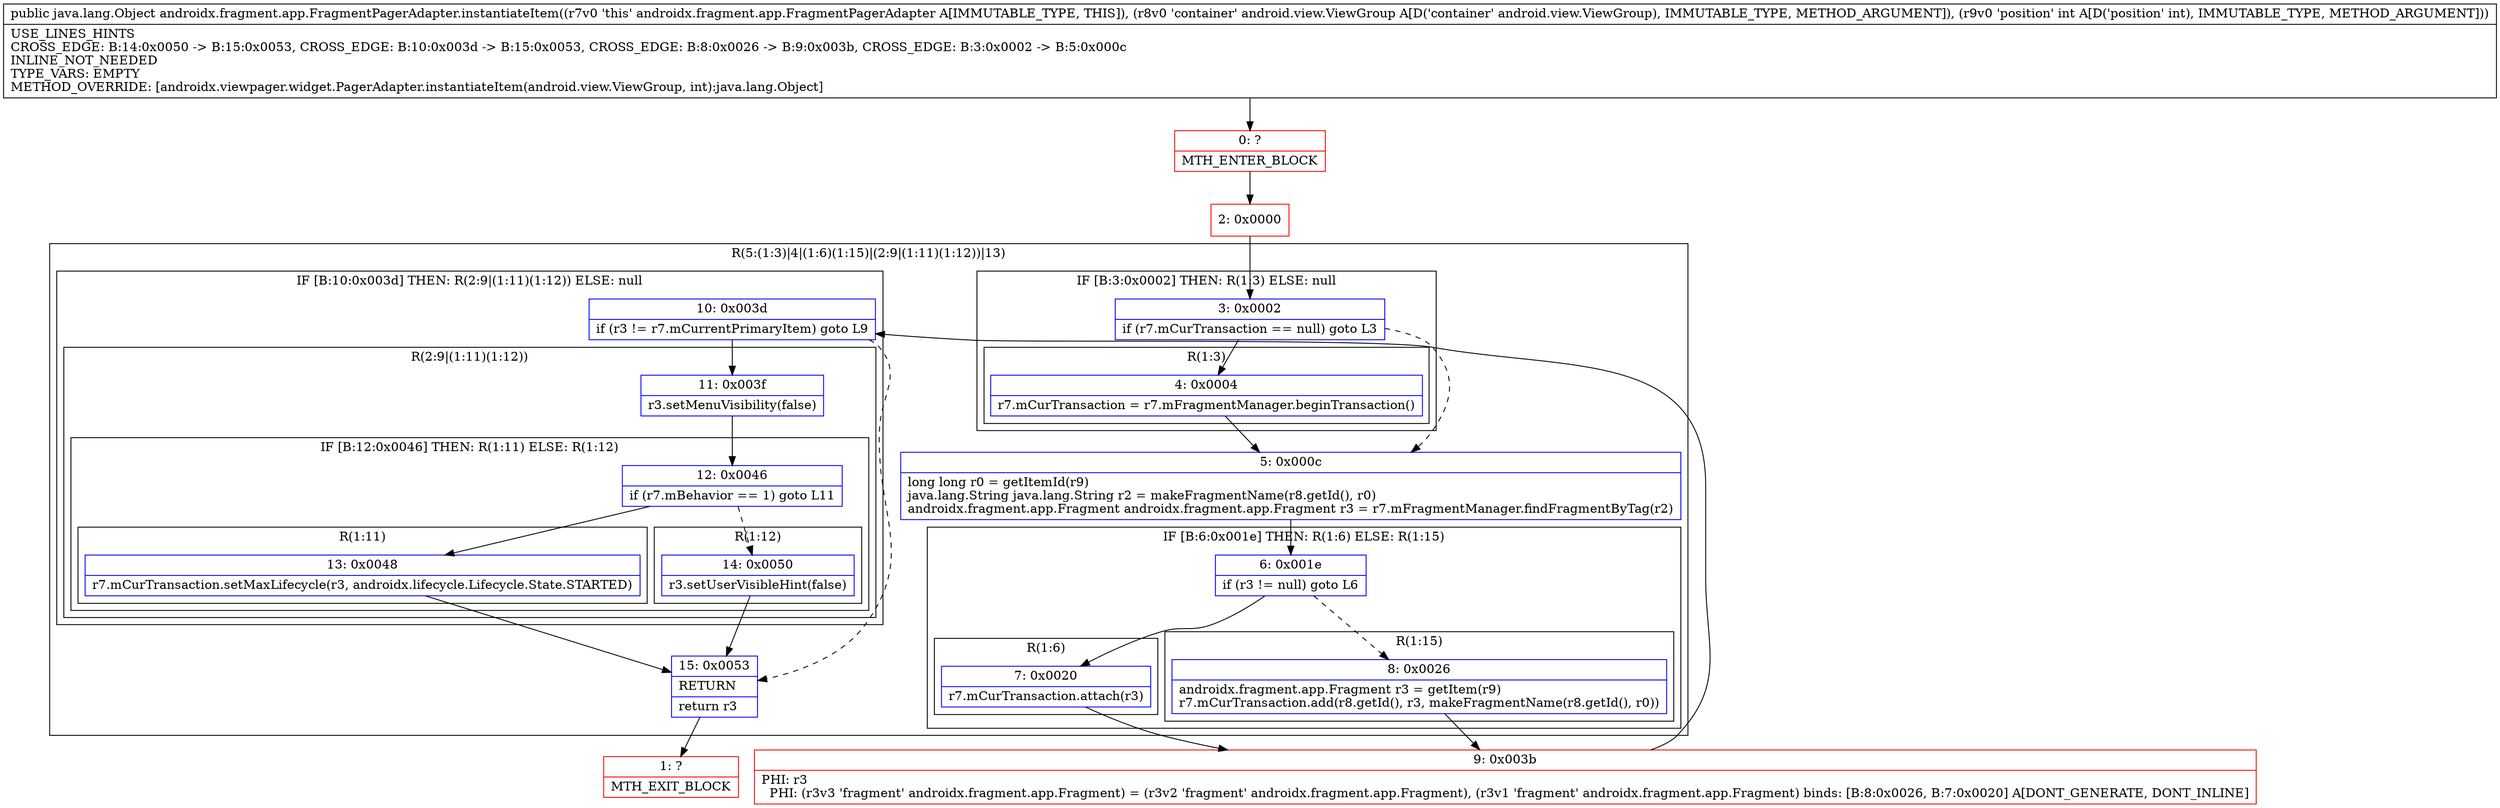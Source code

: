 digraph "CFG forandroidx.fragment.app.FragmentPagerAdapter.instantiateItem(Landroid\/view\/ViewGroup;I)Ljava\/lang\/Object;" {
subgraph cluster_Region_487231982 {
label = "R(5:(1:3)|4|(1:6)(1:15)|(2:9|(1:11)(1:12))|13)";
node [shape=record,color=blue];
subgraph cluster_IfRegion_922067960 {
label = "IF [B:3:0x0002] THEN: R(1:3) ELSE: null";
node [shape=record,color=blue];
Node_3 [shape=record,label="{3\:\ 0x0002|if (r7.mCurTransaction == null) goto L3\l}"];
subgraph cluster_Region_591772619 {
label = "R(1:3)";
node [shape=record,color=blue];
Node_4 [shape=record,label="{4\:\ 0x0004|r7.mCurTransaction = r7.mFragmentManager.beginTransaction()\l}"];
}
}
Node_5 [shape=record,label="{5\:\ 0x000c|long long r0 = getItemId(r9)\ljava.lang.String java.lang.String r2 = makeFragmentName(r8.getId(), r0)\landroidx.fragment.app.Fragment androidx.fragment.app.Fragment r3 = r7.mFragmentManager.findFragmentByTag(r2)\l}"];
subgraph cluster_IfRegion_1743944131 {
label = "IF [B:6:0x001e] THEN: R(1:6) ELSE: R(1:15)";
node [shape=record,color=blue];
Node_6 [shape=record,label="{6\:\ 0x001e|if (r3 != null) goto L6\l}"];
subgraph cluster_Region_1268323787 {
label = "R(1:6)";
node [shape=record,color=blue];
Node_7 [shape=record,label="{7\:\ 0x0020|r7.mCurTransaction.attach(r3)\l}"];
}
subgraph cluster_Region_2020995597 {
label = "R(1:15)";
node [shape=record,color=blue];
Node_8 [shape=record,label="{8\:\ 0x0026|androidx.fragment.app.Fragment r3 = getItem(r9)\lr7.mCurTransaction.add(r8.getId(), r3, makeFragmentName(r8.getId(), r0))\l}"];
}
}
subgraph cluster_IfRegion_47540407 {
label = "IF [B:10:0x003d] THEN: R(2:9|(1:11)(1:12)) ELSE: null";
node [shape=record,color=blue];
Node_10 [shape=record,label="{10\:\ 0x003d|if (r3 != r7.mCurrentPrimaryItem) goto L9\l}"];
subgraph cluster_Region_1432819578 {
label = "R(2:9|(1:11)(1:12))";
node [shape=record,color=blue];
Node_11 [shape=record,label="{11\:\ 0x003f|r3.setMenuVisibility(false)\l}"];
subgraph cluster_IfRegion_477988638 {
label = "IF [B:12:0x0046] THEN: R(1:11) ELSE: R(1:12)";
node [shape=record,color=blue];
Node_12 [shape=record,label="{12\:\ 0x0046|if (r7.mBehavior == 1) goto L11\l}"];
subgraph cluster_Region_556744820 {
label = "R(1:11)";
node [shape=record,color=blue];
Node_13 [shape=record,label="{13\:\ 0x0048|r7.mCurTransaction.setMaxLifecycle(r3, androidx.lifecycle.Lifecycle.State.STARTED)\l}"];
}
subgraph cluster_Region_572210903 {
label = "R(1:12)";
node [shape=record,color=blue];
Node_14 [shape=record,label="{14\:\ 0x0050|r3.setUserVisibleHint(false)\l}"];
}
}
}
}
Node_15 [shape=record,label="{15\:\ 0x0053|RETURN\l|return r3\l}"];
}
Node_0 [shape=record,color=red,label="{0\:\ ?|MTH_ENTER_BLOCK\l}"];
Node_2 [shape=record,color=red,label="{2\:\ 0x0000}"];
Node_9 [shape=record,color=red,label="{9\:\ 0x003b|PHI: r3 \l  PHI: (r3v3 'fragment' androidx.fragment.app.Fragment) = (r3v2 'fragment' androidx.fragment.app.Fragment), (r3v1 'fragment' androidx.fragment.app.Fragment) binds: [B:8:0x0026, B:7:0x0020] A[DONT_GENERATE, DONT_INLINE]\l}"];
Node_1 [shape=record,color=red,label="{1\:\ ?|MTH_EXIT_BLOCK\l}"];
MethodNode[shape=record,label="{public java.lang.Object androidx.fragment.app.FragmentPagerAdapter.instantiateItem((r7v0 'this' androidx.fragment.app.FragmentPagerAdapter A[IMMUTABLE_TYPE, THIS]), (r8v0 'container' android.view.ViewGroup A[D('container' android.view.ViewGroup), IMMUTABLE_TYPE, METHOD_ARGUMENT]), (r9v0 'position' int A[D('position' int), IMMUTABLE_TYPE, METHOD_ARGUMENT]))  | USE_LINES_HINTS\lCROSS_EDGE: B:14:0x0050 \-\> B:15:0x0053, CROSS_EDGE: B:10:0x003d \-\> B:15:0x0053, CROSS_EDGE: B:8:0x0026 \-\> B:9:0x003b, CROSS_EDGE: B:3:0x0002 \-\> B:5:0x000c\lINLINE_NOT_NEEDED\lTYPE_VARS: EMPTY\lMETHOD_OVERRIDE: [androidx.viewpager.widget.PagerAdapter.instantiateItem(android.view.ViewGroup, int):java.lang.Object]\l}"];
MethodNode -> Node_0;Node_3 -> Node_4;
Node_3 -> Node_5[style=dashed];
Node_4 -> Node_5;
Node_5 -> Node_6;
Node_6 -> Node_7;
Node_6 -> Node_8[style=dashed];
Node_7 -> Node_9;
Node_8 -> Node_9;
Node_10 -> Node_11;
Node_10 -> Node_15[style=dashed];
Node_11 -> Node_12;
Node_12 -> Node_13;
Node_12 -> Node_14[style=dashed];
Node_13 -> Node_15;
Node_14 -> Node_15;
Node_15 -> Node_1;
Node_0 -> Node_2;
Node_2 -> Node_3;
Node_9 -> Node_10;
}

